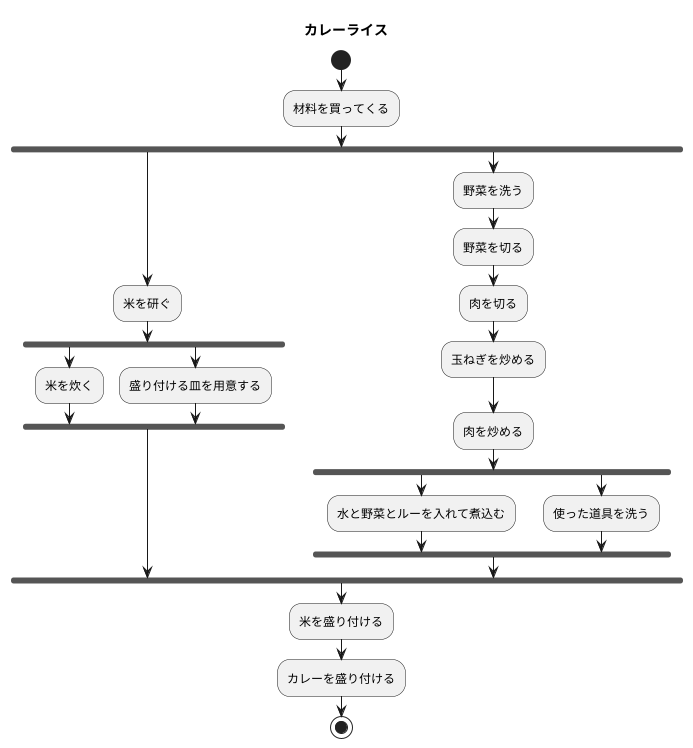 @startuml 並列処理
title カレーライス
start
:材料を買ってくる;
fork
:米を研ぐ;
fork
:米を炊く;
fork again
:盛り付ける皿を用意する;
end fork
fork again
:野菜を洗う;
:野菜を切る;
:肉を切る;
:玉ねぎを炒める;
:肉を炒める;
fork
:水と野菜とルーを入れて煮込む;
fork again
:使った道具を洗う;
end fork
end fork
:米を盛り付ける;
:カレーを盛り付ける;
stop
@enduml